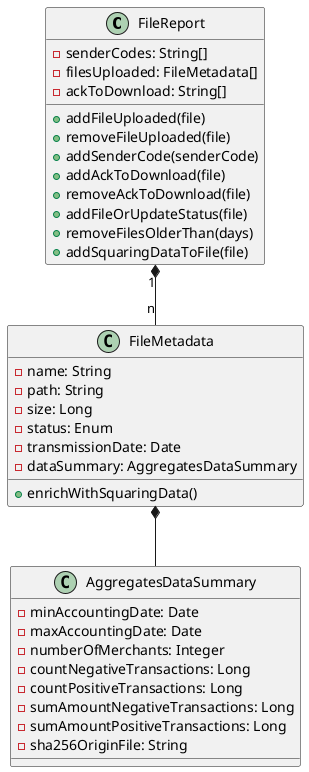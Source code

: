 @startuml
class FileReport {
 -senderCodes: String[]
 -filesUploaded: FileMetadata[]
 -ackToDownload: String[]
 +addFileUploaded(file)
 +removeFileUploaded(file)
 +addSenderCode(senderCode)
 +addAckToDownload(file)
 +removeAckToDownload(file)
 +addFileOrUpdateStatus(file)
 +removeFilesOlderThan(days)
 +addSquaringDataToFile(file)
}

class FileMetadata {
 -name: String
 -path: String
 -size: Long
 -status: Enum
 -transmissionDate: Date
 -dataSummary: AggregatesDataSummary

 +enrichWithSquaringData()
}

class AggregatesDataSummary {
  -minAccountingDate: Date
  -maxAccountingDate: Date
  -numberOfMerchants: Integer
  -countNegativeTransactions: Long
  -countPositiveTransactions: Long
  -sumAmountNegativeTransactions: Long
  -sumAmountPositiveTransactions: Long
  -sha256OriginFile: String
}

FileReport "1" *-- "n" FileMetadata
FileMetadata *-- AggregatesDataSummary
@enduml